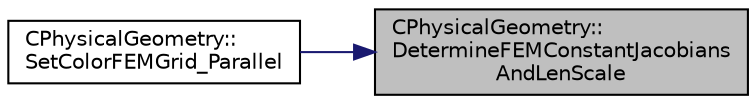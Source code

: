 digraph "CPhysicalGeometry::DetermineFEMConstantJacobiansAndLenScale"
{
 // LATEX_PDF_SIZE
  edge [fontname="Helvetica",fontsize="10",labelfontname="Helvetica",labelfontsize="10"];
  node [fontname="Helvetica",fontsize="10",shape=record];
  rankdir="RL";
  Node1 [label="CPhysicalGeometry::\lDetermineFEMConstantJacobians\lAndLenScale",height=0.2,width=0.4,color="black", fillcolor="grey75", style="filled", fontcolor="black",tooltip="Determine whether or not the Jacobians of the elements and faces are constant and a length scale of t..."];
  Node1 -> Node2 [dir="back",color="midnightblue",fontsize="10",style="solid",fontname="Helvetica"];
  Node2 [label="CPhysicalGeometry::\lSetColorFEMGrid_Parallel",height=0.2,width=0.4,color="black", fillcolor="white", style="filled",URL="$classCPhysicalGeometry.html#a0a1295415b0ff3105673f5733682e151",tooltip="Set the domains for FEM grid partitioning using ParMETIS."];
}
